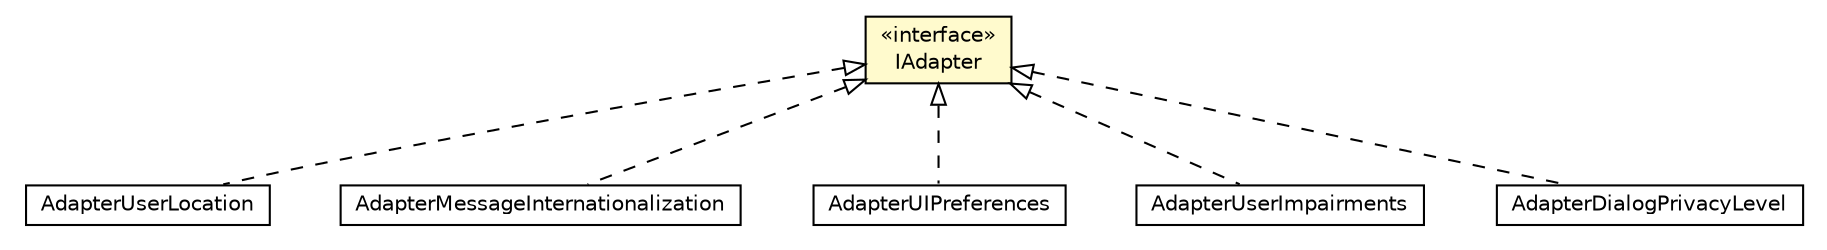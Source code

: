 #!/usr/local/bin/dot
#
# Class diagram 
# Generated by UMLGraph version R5_6-24-gf6e263 (http://www.umlgraph.org/)
#

digraph G {
	edge [fontname="Helvetica",fontsize=10,labelfontname="Helvetica",labelfontsize=10];
	node [fontname="Helvetica",fontsize=10,shape=plaintext];
	nodesep=0.25;
	ranksep=0.5;
	// org.universAAL.ui.dm.adapters.AdapterUserLocation
	c4552013 [label=<<table title="org.universAAL.ui.dm.adapters.AdapterUserLocation" border="0" cellborder="1" cellspacing="0" cellpadding="2" port="p" href="../adapters/AdapterUserLocation.html">
		<tr><td><table border="0" cellspacing="0" cellpadding="1">
<tr><td align="center" balign="center"> AdapterUserLocation </td></tr>
		</table></td></tr>
		</table>>, URL="../adapters/AdapterUserLocation.html", fontname="Helvetica", fontcolor="black", fontsize=10.0];
	// org.universAAL.ui.dm.adapters.AdapterMessageInternationalization
	c4552014 [label=<<table title="org.universAAL.ui.dm.adapters.AdapterMessageInternationalization" border="0" cellborder="1" cellspacing="0" cellpadding="2" port="p" href="../adapters/AdapterMessageInternationalization.html">
		<tr><td><table border="0" cellspacing="0" cellpadding="1">
<tr><td align="center" balign="center"> AdapterMessageInternationalization </td></tr>
		</table></td></tr>
		</table>>, URL="../adapters/AdapterMessageInternationalization.html", fontname="Helvetica", fontcolor="black", fontsize=10.0];
	// org.universAAL.ui.dm.adapters.AdapterUIPreferences
	c4552015 [label=<<table title="org.universAAL.ui.dm.adapters.AdapterUIPreferences" border="0" cellborder="1" cellspacing="0" cellpadding="2" port="p" href="../adapters/AdapterUIPreferences.html">
		<tr><td><table border="0" cellspacing="0" cellpadding="1">
<tr><td align="center" balign="center"> AdapterUIPreferences </td></tr>
		</table></td></tr>
		</table>>, URL="../adapters/AdapterUIPreferences.html", fontname="Helvetica", fontcolor="black", fontsize=10.0];
	// org.universAAL.ui.dm.adapters.AdapterUserImpairments
	c4552016 [label=<<table title="org.universAAL.ui.dm.adapters.AdapterUserImpairments" border="0" cellborder="1" cellspacing="0" cellpadding="2" port="p" href="../adapters/AdapterUserImpairments.html">
		<tr><td><table border="0" cellspacing="0" cellpadding="1">
<tr><td align="center" balign="center"> AdapterUserImpairments </td></tr>
		</table></td></tr>
		</table>>, URL="../adapters/AdapterUserImpairments.html", fontname="Helvetica", fontcolor="black", fontsize=10.0];
	// org.universAAL.ui.dm.adapters.AdapterDialogPrivacyLevel
	c4552017 [label=<<table title="org.universAAL.ui.dm.adapters.AdapterDialogPrivacyLevel" border="0" cellborder="1" cellspacing="0" cellpadding="2" port="p" href="../adapters/AdapterDialogPrivacyLevel.html">
		<tr><td><table border="0" cellspacing="0" cellpadding="1">
<tr><td align="center" balign="center"> AdapterDialogPrivacyLevel </td></tr>
		</table></td></tr>
		</table>>, URL="../adapters/AdapterDialogPrivacyLevel.html", fontname="Helvetica", fontcolor="black", fontsize=10.0];
	// org.universAAL.ui.dm.interfaces.IAdapter
	c4552021 [label=<<table title="org.universAAL.ui.dm.interfaces.IAdapter" border="0" cellborder="1" cellspacing="0" cellpadding="2" port="p" bgcolor="lemonChiffon" href="./IAdapter.html">
		<tr><td><table border="0" cellspacing="0" cellpadding="1">
<tr><td align="center" balign="center"> &#171;interface&#187; </td></tr>
<tr><td align="center" balign="center"> IAdapter </td></tr>
		</table></td></tr>
		</table>>, URL="./IAdapter.html", fontname="Helvetica", fontcolor="black", fontsize=10.0];
	//org.universAAL.ui.dm.adapters.AdapterUserLocation implements org.universAAL.ui.dm.interfaces.IAdapter
	c4552021:p -> c4552013:p [dir=back,arrowtail=empty,style=dashed];
	//org.universAAL.ui.dm.adapters.AdapterMessageInternationalization implements org.universAAL.ui.dm.interfaces.IAdapter
	c4552021:p -> c4552014:p [dir=back,arrowtail=empty,style=dashed];
	//org.universAAL.ui.dm.adapters.AdapterUIPreferences implements org.universAAL.ui.dm.interfaces.IAdapter
	c4552021:p -> c4552015:p [dir=back,arrowtail=empty,style=dashed];
	//org.universAAL.ui.dm.adapters.AdapterUserImpairments implements org.universAAL.ui.dm.interfaces.IAdapter
	c4552021:p -> c4552016:p [dir=back,arrowtail=empty,style=dashed];
	//org.universAAL.ui.dm.adapters.AdapterDialogPrivacyLevel implements org.universAAL.ui.dm.interfaces.IAdapter
	c4552021:p -> c4552017:p [dir=back,arrowtail=empty,style=dashed];
}

